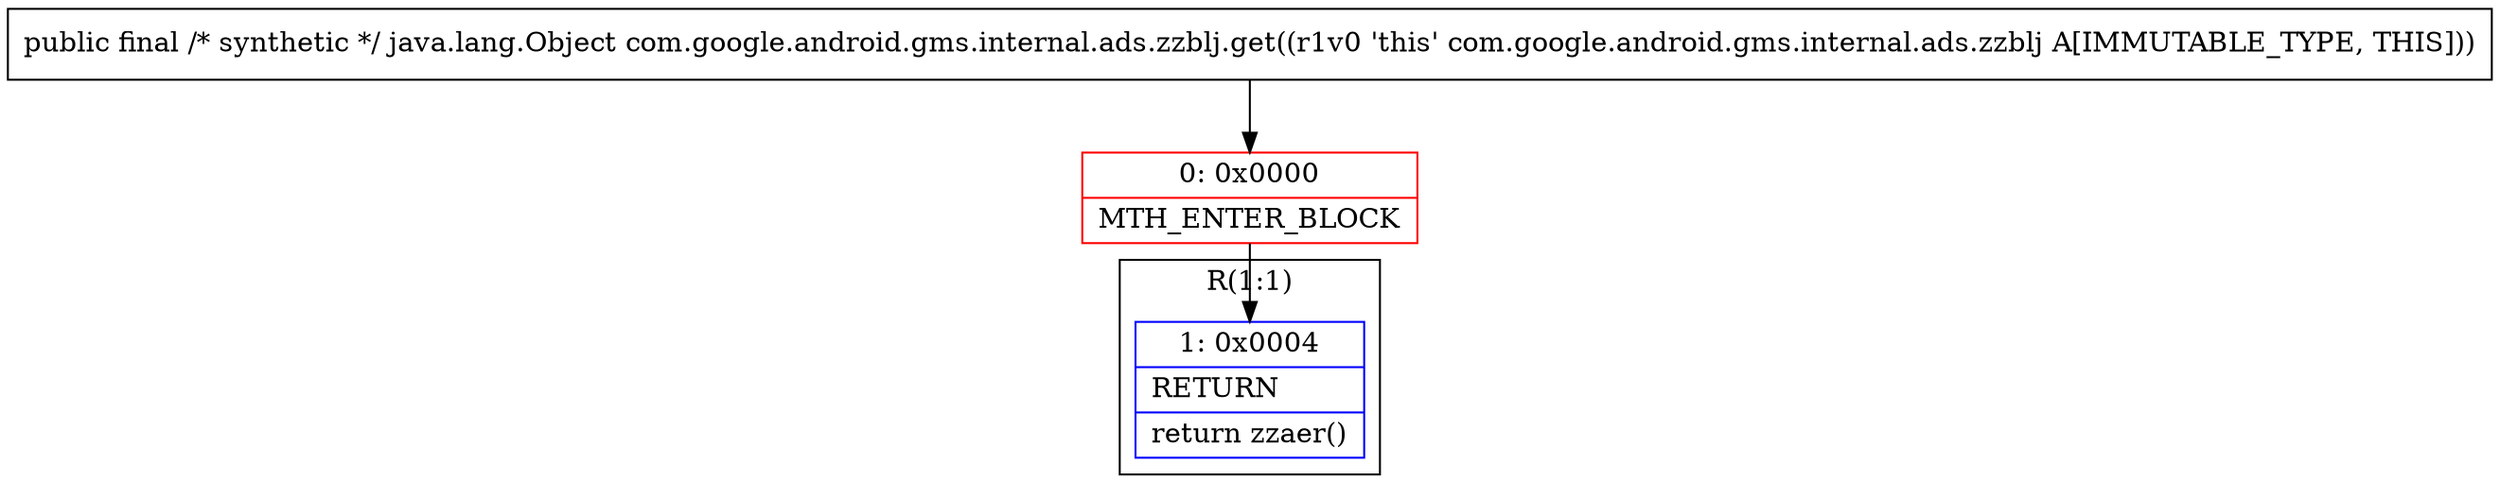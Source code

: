 digraph "CFG forcom.google.android.gms.internal.ads.zzblj.get()Ljava\/lang\/Object;" {
subgraph cluster_Region_370052069 {
label = "R(1:1)";
node [shape=record,color=blue];
Node_1 [shape=record,label="{1\:\ 0x0004|RETURN\l|return zzaer()\l}"];
}
Node_0 [shape=record,color=red,label="{0\:\ 0x0000|MTH_ENTER_BLOCK\l}"];
MethodNode[shape=record,label="{public final \/* synthetic *\/ java.lang.Object com.google.android.gms.internal.ads.zzblj.get((r1v0 'this' com.google.android.gms.internal.ads.zzblj A[IMMUTABLE_TYPE, THIS])) }"];
MethodNode -> Node_0;
Node_0 -> Node_1;
}

